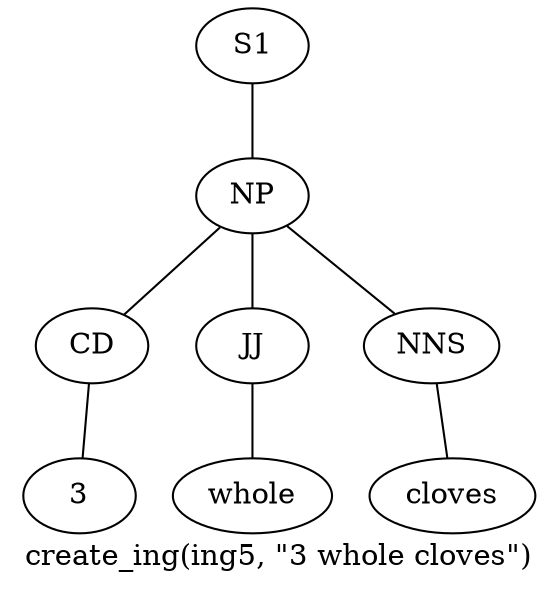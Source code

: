 graph SyntaxGraph {
	label = "create_ing(ing5, \"3 whole cloves\")";
	Node0 [label="S1"];
	Node1 [label="NP"];
	Node2 [label="CD"];
	Node3 [label="3"];
	Node4 [label="JJ"];
	Node5 [label="whole"];
	Node6 [label="NNS"];
	Node7 [label="cloves"];

	Node0 -- Node1;
	Node1 -- Node2;
	Node1 -- Node4;
	Node1 -- Node6;
	Node2 -- Node3;
	Node4 -- Node5;
	Node6 -- Node7;
}